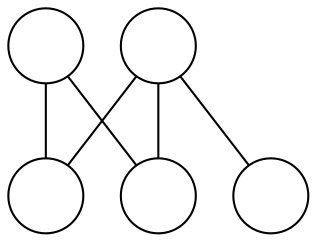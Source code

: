 graph G {
  node[label="", shape=circle]
  0;
  1;
  2;
  3;
  4;
  3 -- 0;
  3 -- 1;
  4 -- 0;
  4 -- 1;
  4 -- 2;
}
